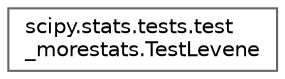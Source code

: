 digraph "Graphical Class Hierarchy"
{
 // LATEX_PDF_SIZE
  bgcolor="transparent";
  edge [fontname=Helvetica,fontsize=10,labelfontname=Helvetica,labelfontsize=10];
  node [fontname=Helvetica,fontsize=10,shape=box,height=0.2,width=0.4];
  rankdir="LR";
  Node0 [id="Node000000",label="scipy.stats.tests.test\l_morestats.TestLevene",height=0.2,width=0.4,color="grey40", fillcolor="white", style="filled",URL="$d7/d87/classscipy_1_1stats_1_1tests_1_1test__morestats_1_1TestLevene.html",tooltip=" "];
}
